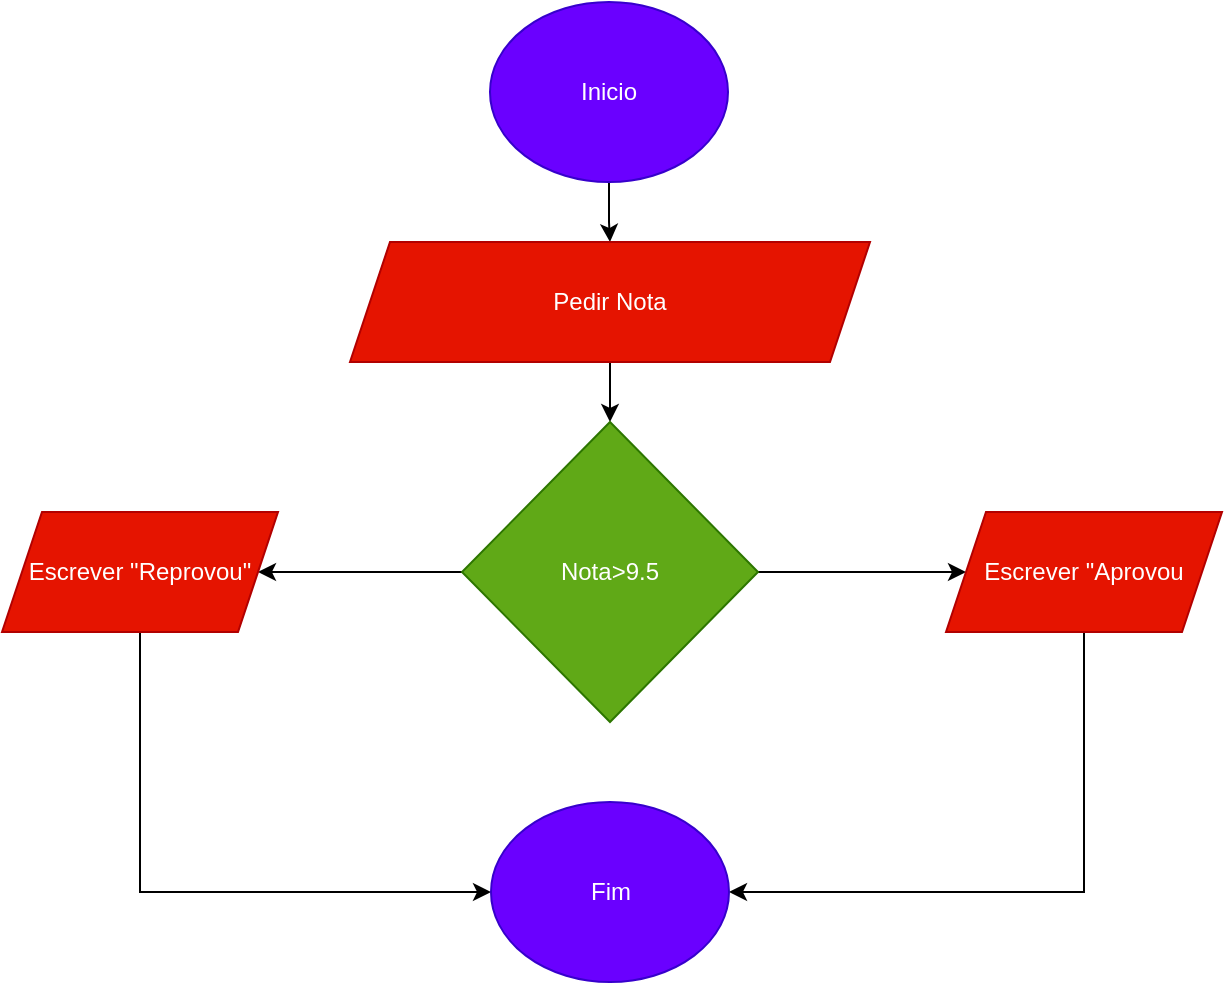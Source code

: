 <mxfile version="28.2.4">
  <diagram name="Página-1" id="4iUnGPk8eX9eYoRPvFoH">
    <mxGraphModel dx="1426" dy="777" grid="1" gridSize="10" guides="1" tooltips="1" connect="1" arrows="1" fold="1" page="1" pageScale="1" pageWidth="827" pageHeight="1169" math="0" shadow="0">
      <root>
        <mxCell id="0" />
        <mxCell id="1" parent="0" />
        <mxCell id="iD5cl9piEalMS1e9P42m-3" value="" style="edgeStyle=orthogonalEdgeStyle;rounded=0;orthogonalLoop=1;jettySize=auto;html=1;" parent="1" source="iD5cl9piEalMS1e9P42m-1" target="iD5cl9piEalMS1e9P42m-2" edge="1">
          <mxGeometry relative="1" as="geometry" />
        </mxCell>
        <mxCell id="iD5cl9piEalMS1e9P42m-1" value="Inicio" style="ellipse;whiteSpace=wrap;html=1;fillColor=#6a00ff;strokeColor=#3700CC;fontColor=#ffffff;" parent="1" vertex="1">
          <mxGeometry x="354" y="60" width="119" height="90" as="geometry" />
        </mxCell>
        <mxCell id="dbXYkPXYevpdWX7WdQCM-8" value="" style="edgeStyle=orthogonalEdgeStyle;rounded=0;orthogonalLoop=1;jettySize=auto;html=1;" edge="1" parent="1" source="iD5cl9piEalMS1e9P42m-2" target="dbXYkPXYevpdWX7WdQCM-7">
          <mxGeometry relative="1" as="geometry" />
        </mxCell>
        <mxCell id="iD5cl9piEalMS1e9P42m-2" value="Pedir Nota" style="shape=parallelogram;perimeter=parallelogramPerimeter;whiteSpace=wrap;html=1;fixedSize=1;fillColor=#e51400;fontColor=#ffffff;strokeColor=#B20000;" parent="1" vertex="1">
          <mxGeometry x="284" y="180" width="260" height="60" as="geometry" />
        </mxCell>
        <mxCell id="dbXYkPXYevpdWX7WdQCM-15" value="" style="edgeStyle=orthogonalEdgeStyle;rounded=0;orthogonalLoop=1;jettySize=auto;html=1;" edge="1" parent="1" source="dbXYkPXYevpdWX7WdQCM-7" target="dbXYkPXYevpdWX7WdQCM-14">
          <mxGeometry relative="1" as="geometry" />
        </mxCell>
        <mxCell id="dbXYkPXYevpdWX7WdQCM-17" value="" style="edgeStyle=orthogonalEdgeStyle;rounded=0;orthogonalLoop=1;jettySize=auto;html=1;" edge="1" parent="1" source="dbXYkPXYevpdWX7WdQCM-7" target="dbXYkPXYevpdWX7WdQCM-16">
          <mxGeometry relative="1" as="geometry" />
        </mxCell>
        <mxCell id="dbXYkPXYevpdWX7WdQCM-7" value="Nota&amp;gt;9.5" style="rhombus;whiteSpace=wrap;html=1;fillColor=#60a917;strokeColor=#2D7600;fontColor=#ffffff;" vertex="1" parent="1">
          <mxGeometry x="340" y="270" width="148" height="150" as="geometry" />
        </mxCell>
        <mxCell id="dbXYkPXYevpdWX7WdQCM-19" style="edgeStyle=orthogonalEdgeStyle;rounded=0;orthogonalLoop=1;jettySize=auto;html=1;exitX=0.5;exitY=1;exitDx=0;exitDy=0;entryX=1;entryY=0.5;entryDx=0;entryDy=0;" edge="1" parent="1" source="dbXYkPXYevpdWX7WdQCM-14" target="dbXYkPXYevpdWX7WdQCM-18">
          <mxGeometry relative="1" as="geometry" />
        </mxCell>
        <mxCell id="dbXYkPXYevpdWX7WdQCM-14" value="Escrever &quot;Aprovou" style="shape=parallelogram;perimeter=parallelogramPerimeter;whiteSpace=wrap;html=1;fixedSize=1;fillColor=#e51400;strokeColor=#B20000;fontColor=#ffffff;" vertex="1" parent="1">
          <mxGeometry x="582" y="315" width="138" height="60" as="geometry" />
        </mxCell>
        <mxCell id="dbXYkPXYevpdWX7WdQCM-20" style="edgeStyle=orthogonalEdgeStyle;rounded=0;orthogonalLoop=1;jettySize=auto;html=1;exitX=0.5;exitY=1;exitDx=0;exitDy=0;entryX=0;entryY=0.5;entryDx=0;entryDy=0;" edge="1" parent="1" source="dbXYkPXYevpdWX7WdQCM-16" target="dbXYkPXYevpdWX7WdQCM-18">
          <mxGeometry relative="1" as="geometry" />
        </mxCell>
        <mxCell id="dbXYkPXYevpdWX7WdQCM-16" value="Escrever &quot;Reprovou&quot;" style="shape=parallelogram;perimeter=parallelogramPerimeter;whiteSpace=wrap;html=1;fixedSize=1;fillColor=#e51400;strokeColor=#B20000;fontColor=#ffffff;" vertex="1" parent="1">
          <mxGeometry x="110" y="315" width="138" height="60" as="geometry" />
        </mxCell>
        <mxCell id="dbXYkPXYevpdWX7WdQCM-18" value="Fim" style="ellipse;whiteSpace=wrap;html=1;fillColor=#6a00ff;strokeColor=#3700CC;fontColor=#ffffff;" vertex="1" parent="1">
          <mxGeometry x="354.5" y="460" width="119" height="90" as="geometry" />
        </mxCell>
      </root>
    </mxGraphModel>
  </diagram>
</mxfile>
